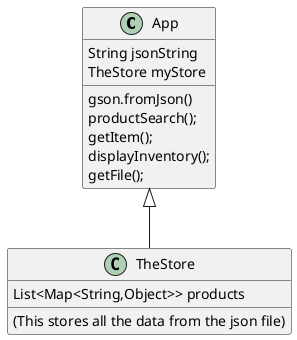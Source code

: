 @startuml
'https://plantuml.com/sequence-diagram

class App {
    String jsonString
    TheStore myStore
    gson.fromJson()
    productSearch();
    getItem();
    displayInventory();
    getFile();
}
class TheStore {
    List<Map<String,Object>> products
    (This stores all the data from the json file)
}

App <|-- TheStore

@enduml
